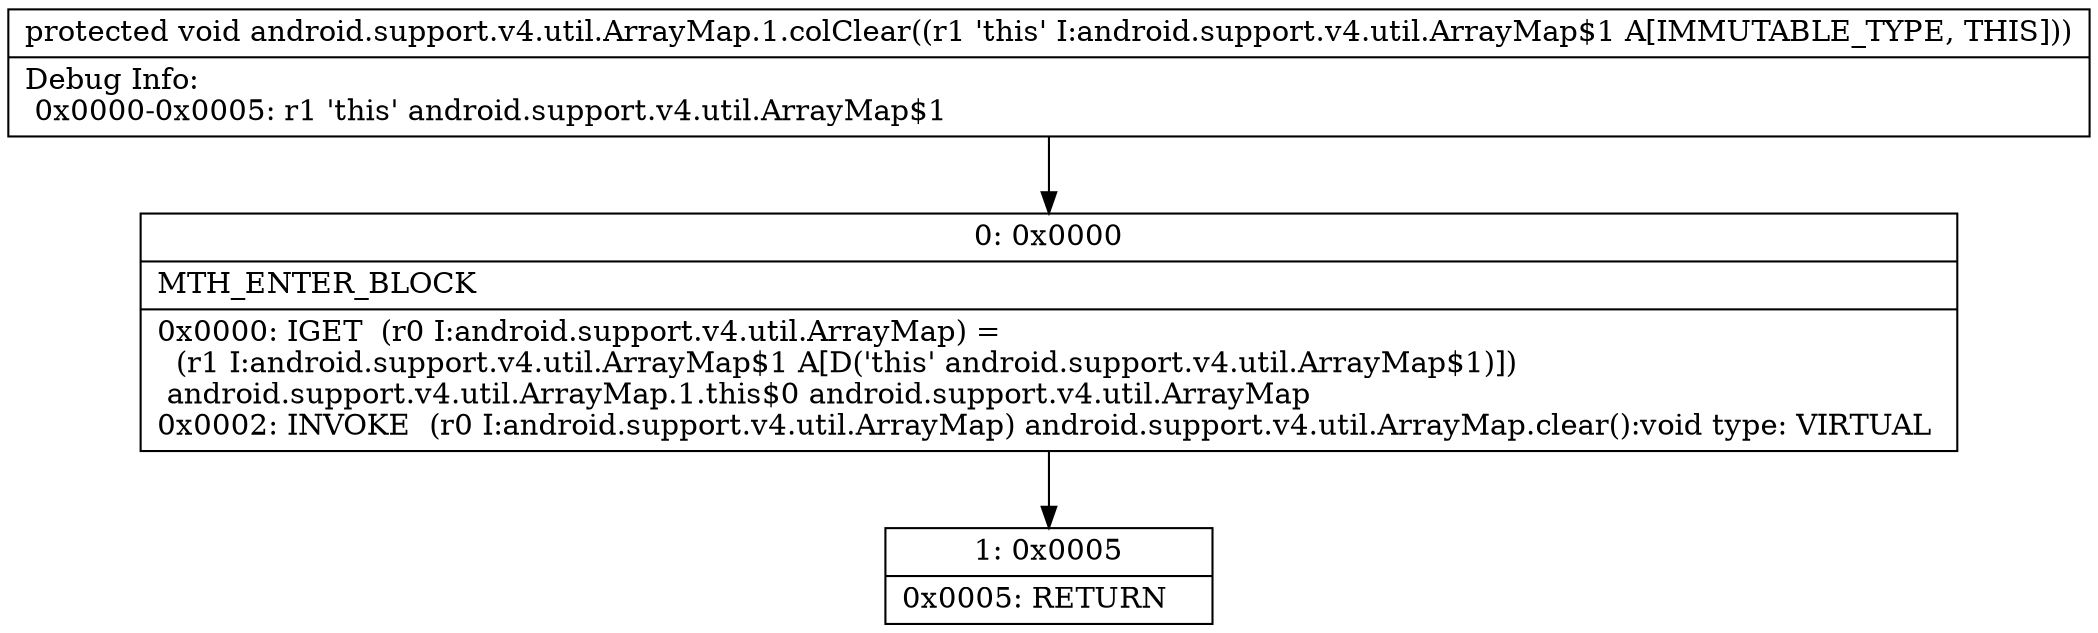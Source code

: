 digraph "CFG forandroid.support.v4.util.ArrayMap.1.colClear()V" {
Node_0 [shape=record,label="{0\:\ 0x0000|MTH_ENTER_BLOCK\l|0x0000: IGET  (r0 I:android.support.v4.util.ArrayMap) = \l  (r1 I:android.support.v4.util.ArrayMap$1 A[D('this' android.support.v4.util.ArrayMap$1)])\l android.support.v4.util.ArrayMap.1.this$0 android.support.v4.util.ArrayMap \l0x0002: INVOKE  (r0 I:android.support.v4.util.ArrayMap) android.support.v4.util.ArrayMap.clear():void type: VIRTUAL \l}"];
Node_1 [shape=record,label="{1\:\ 0x0005|0x0005: RETURN   \l}"];
MethodNode[shape=record,label="{protected void android.support.v4.util.ArrayMap.1.colClear((r1 'this' I:android.support.v4.util.ArrayMap$1 A[IMMUTABLE_TYPE, THIS]))  | Debug Info:\l  0x0000\-0x0005: r1 'this' android.support.v4.util.ArrayMap$1\l}"];
MethodNode -> Node_0;
Node_0 -> Node_1;
}

